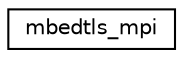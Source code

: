 digraph "Graphical Class Hierarchy"
{
 // LATEX_PDF_SIZE
  edge [fontname="Helvetica",fontsize="10",labelfontname="Helvetica",labelfontsize="10"];
  node [fontname="Helvetica",fontsize="10",shape=record];
  rankdir="LR";
  Node0 [label="mbedtls_mpi",height=0.2,width=0.4,color="black", fillcolor="white", style="filled",URL="$d6/d11/structmbedtls__mpi.html",tooltip="MPI structure."];
}
